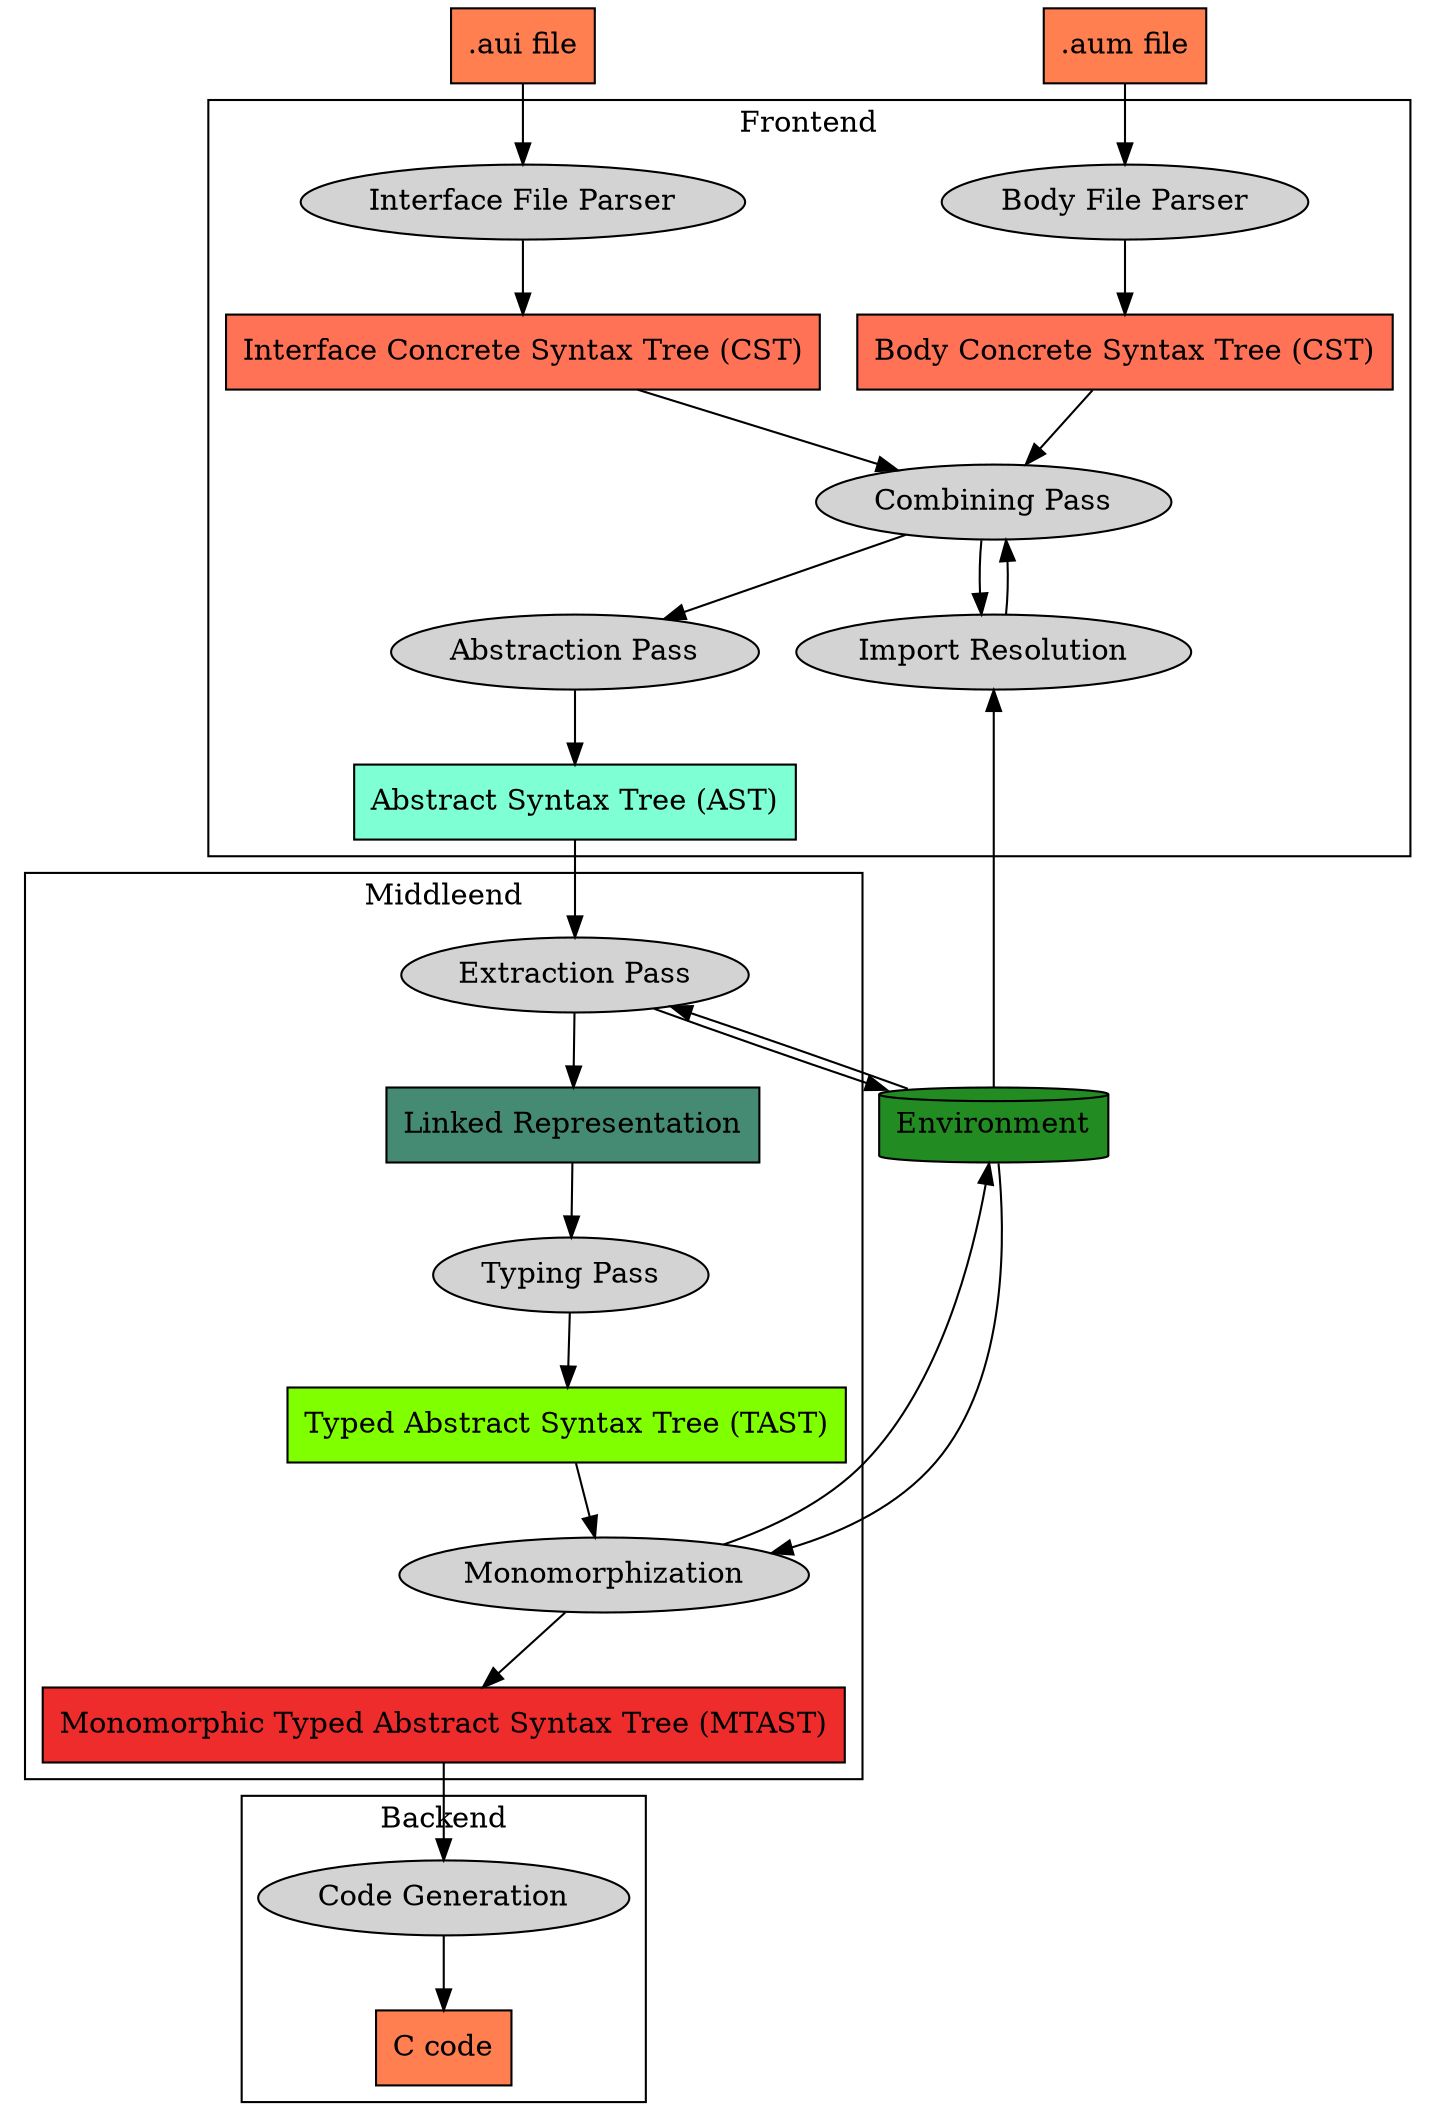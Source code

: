 digraph G {
    node[style=filled]

    aui[shape=rect fillcolor=coral label=".aui file"]
    aum[shape=rect fillcolor=coral label=".aum file"]

    subgraph cluster_0 {
        label="Frontend"

        icst[shape=rect fillcolor=coral1 label="Interface Concrete Syntax Tree (CST)"]
        bcst[shape=rect fillcolor=coral1 label="Body Concrete Syntax Tree (CST)"]
        ast[shape=rect fillcolor=aquamarine label="Abstract Syntax Tree (AST)"]

        ip[label="Interface File Parser"]
        bp[label="Body File Parser"]
        combining[label="Combining Pass"]
        res[label="Import Resolution"]
        abs[label="Abstraction Pass"]
    }

    subgraph cluster_1 {
        label="Middleend"

        tast[shape=rect fillcolor=chartreuse1 label="Typed Abstract Syntax Tree (TAST)"]
        linked[shape=rect fillcolor=aquamarine4 label="Linked Representation"]
        mtast[shape=rect fillcolor=firebrick2 label="Monomorphic Typed Abstract Syntax Tree (MTAST)"]

        ext[label="Extraction Pass"]
        typing[label="Typing Pass"]
        mono[label="Monomorphization"]
    }

    subgraph cluster_2 {
        label="Backend"

        c[shape=rect fillcolor=coral label="C code"]

        codegen[label="Code Generation"]
    }

    env[label="Environment" fillcolor=forestgreen shape=cylinder]

    // Links
    aui -> ip -> icst -> combining
    aum -> bp -> bcst -> combining
    combining -> abs -> ast
    res -> combining
    combining -> res
    env -> res
    ast -> ext
    ext -> env
    env -> ext
    ext -> linked
    linked -> typing
    typing -> tast
    tast -> mono -> mtast
    env -> mono
    mono -> env
    mtast -> codegen -> c
}